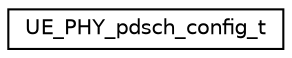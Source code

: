 digraph "Graphical Class Hierarchy"
{
 // LATEX_PDF_SIZE
  edge [fontname="Helvetica",fontsize="10",labelfontname="Helvetica",labelfontsize="10"];
  node [fontname="Helvetica",fontsize="10",shape=record];
  rankdir="LR";
  Node0 [label="UE_PHY_pdsch_config_t",height=0.2,width=0.4,color="black", fillcolor="white", style="filled",URL="$structUE__PHY__pdsch__config__t.html",tooltip=" "];
}
